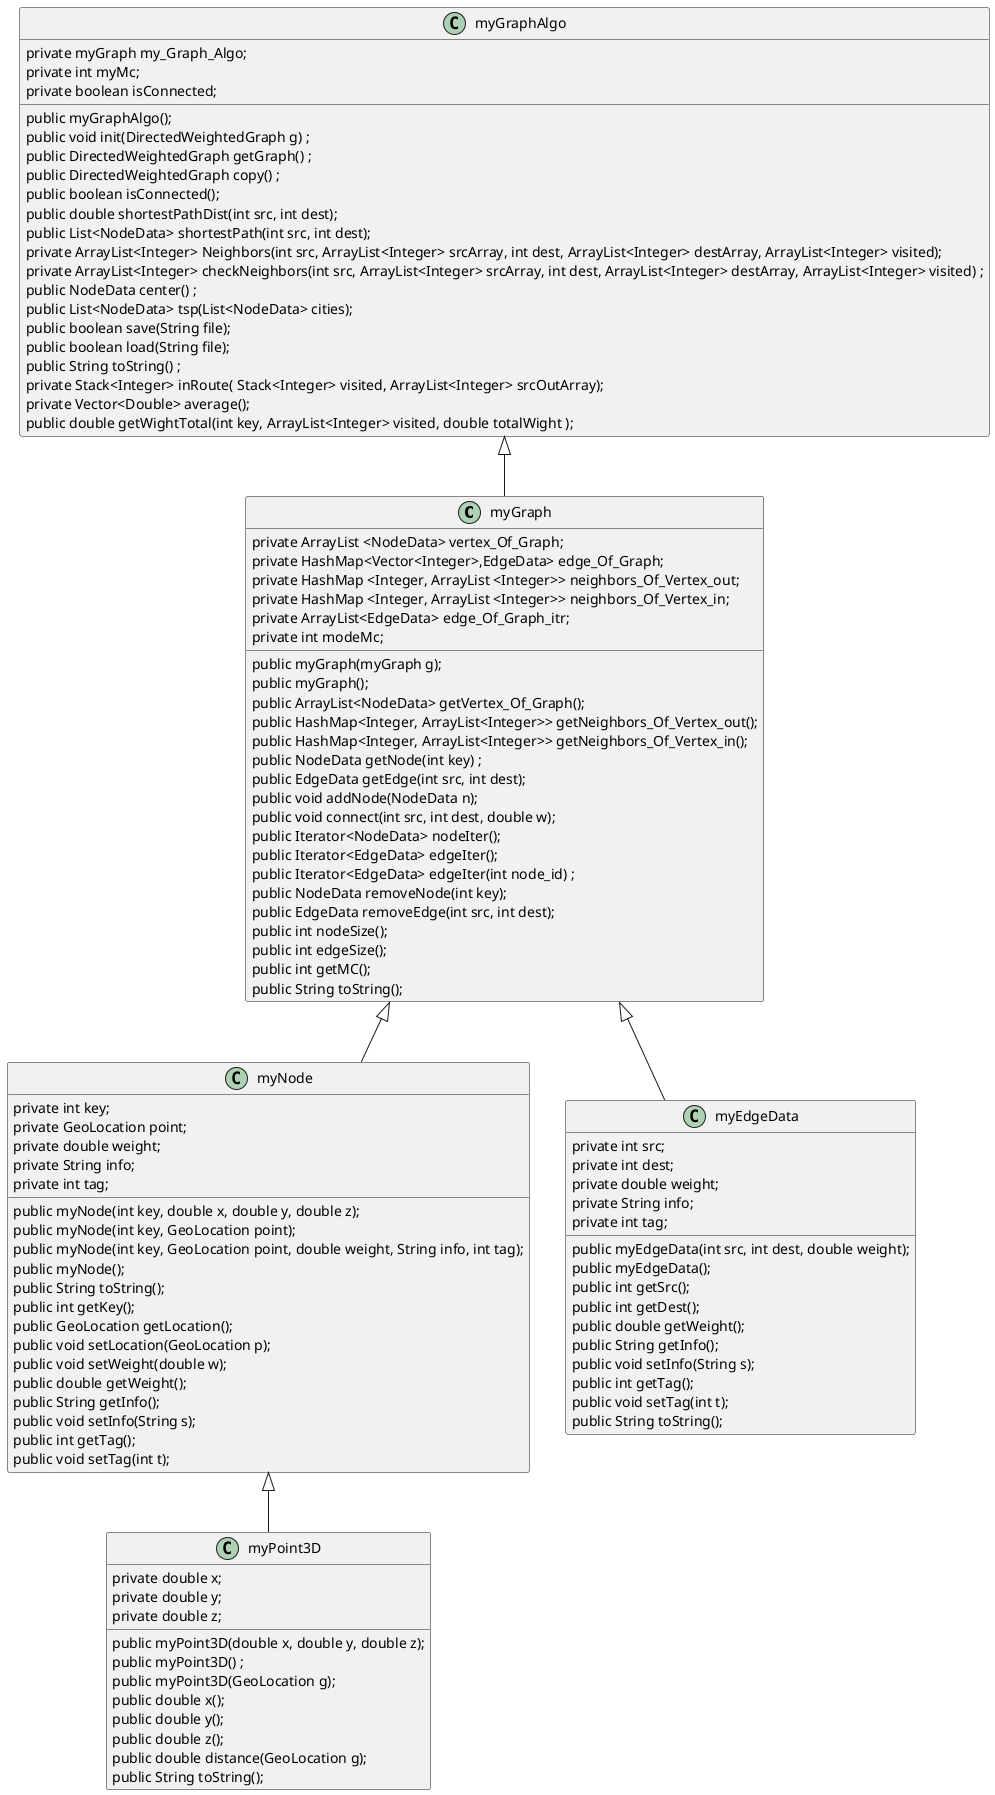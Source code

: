@startuml
'https://plantuml.com/class-diagram




myGraph<|--myNode
myGraph<|--myEdgeData
myGraphAlgo<|--myGraph
myNode<|--myPoint3D



class myNode {
private int key;
    private GeoLocation point;
    private double weight;
    private String info;
    private int tag;

    public myNode(int key, double x, double y, double z);
    public myNode(int key, GeoLocation point);
     public myNode(int key, GeoLocation point, double weight, String info, int tag);
     public myNode();
     public String toString();
     public int getKey();
     public GeoLocation getLocation();
      public void setLocation(GeoLocation p);
      public void setWeight(double w);
      public double getWeight();
        public String getInfo();
        public void setInfo(String s);
          public int getTag();
          public void setTag(int t);
}

class myPoint3D{
  private double x;
    private double y;
    private double z;
     public myPoint3D(double x, double y, double z);
     public myPoint3D() ;
      public myPoint3D(GeoLocation g);
      public double x();
      public double y();
      public double z();
       public double distance(GeoLocation g);
       public String toString();
}

class myEdgeData{
    private int src;
    private int dest;
    private double weight;
    private String info;
    private int tag;

    public myEdgeData(int src, int dest, double weight);
     public myEdgeData();
       public int getSrc();
         public int getDest();
          public double getWeight();
            public String getInfo();
        public void setInfo(String s);
          public int getTag();
          public void setTag(int t);
            public String toString();
}

class myGraph{
private ArrayList <NodeData> vertex_Of_Graph;
    private HashMap<Vector<Integer>,EdgeData> edge_Of_Graph;
    private HashMap <Integer, ArrayList <Integer>> neighbors_Of_Vertex_out;
    private HashMap <Integer, ArrayList <Integer>> neighbors_Of_Vertex_in;
    private ArrayList<EdgeData> edge_Of_Graph_itr;
    private int modeMc;

     public myGraph(myGraph g);
        public myGraph();
         public ArrayList<NodeData> getVertex_Of_Graph();
          public HashMap<Integer, ArrayList<Integer>> getNeighbors_Of_Vertex_out();
           public HashMap<Integer, ArrayList<Integer>> getNeighbors_Of_Vertex_in();
            public NodeData getNode(int key) ;
              public EdgeData getEdge(int src, int dest);
              public void addNode(NodeData n);
               public void connect(int src, int dest, double w);
                 public Iterator<NodeData> nodeIter();
                 public Iterator<EdgeData> edgeIter();
                 public Iterator<EdgeData> edgeIter(int node_id) ;
                  public NodeData removeNode(int key);
                  public EdgeData removeEdge(int src, int dest);
                  public int nodeSize();
                   public int edgeSize();
                    public int getMC();
                    public String toString();
}

class myGraphAlgo{
    private myGraph my_Graph_Algo;
    private int myMc;
    private boolean isConnected;

    public myGraphAlgo();
     public void init(DirectedWeightedGraph g) ;
      public DirectedWeightedGraph getGraph() ;
       public DirectedWeightedGraph copy() ;
        public boolean isConnected();
        public double shortestPathDist(int src, int dest);
        public List<NodeData> shortestPath(int src, int dest);
        private ArrayList<Integer> Neighbors(int src, ArrayList<Integer> srcArray, int dest, ArrayList<Integer> destArray, ArrayList<Integer> visited);
          private ArrayList<Integer> checkNeighbors(int src, ArrayList<Integer> srcArray, int dest, ArrayList<Integer> destArray, ArrayList<Integer> visited) ;
        public NodeData center() ;
         public List<NodeData> tsp(List<NodeData> cities);
           public boolean save(String file);
            public boolean load(String file);
             public String toString() ;
              private Stack<Integer> inRoute( Stack<Integer> visited, ArrayList<Integer> srcOutArray);
              private Vector<Double> average();
                public double getWightTotal(int key, ArrayList<Integer> visited, double totalWight );





}


@enduml